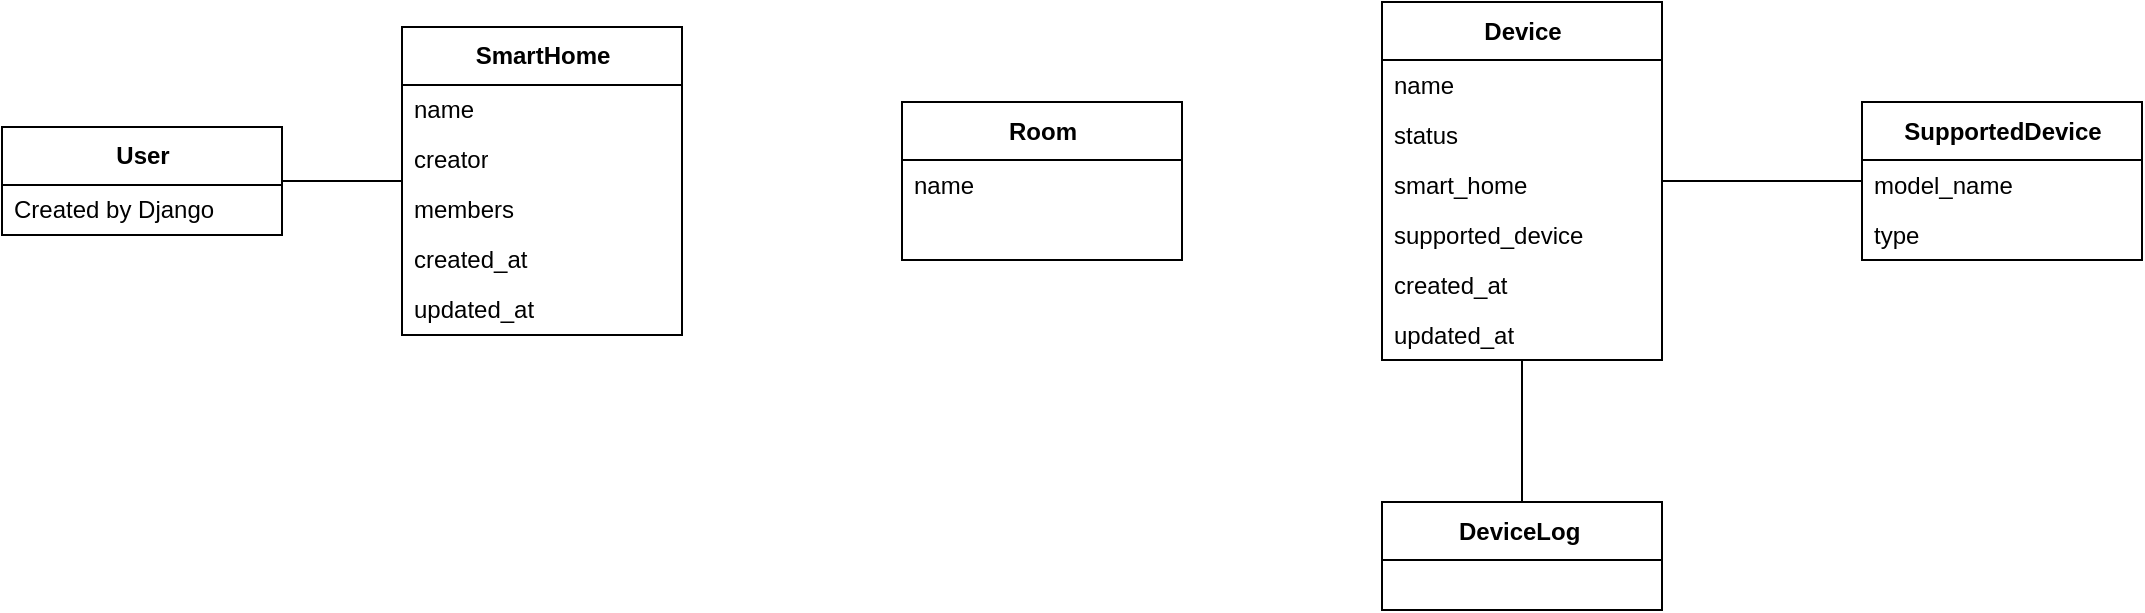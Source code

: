 <mxfile>
    <diagram id="LPxu8opnbpDsIdHZUwrW" name="Page-1">
        <mxGraphModel dx="2154" dy="511" grid="1" gridSize="10" guides="1" tooltips="1" connect="1" arrows="1" fold="1" page="1" pageScale="1" pageWidth="850" pageHeight="1100" math="0" shadow="0">
            <root>
                <mxCell id="0"/>
                <mxCell id="1" parent="0"/>
                <mxCell id="2" value="SmartHome" style="swimlane;fontStyle=1;align=center;verticalAlign=middle;childLayout=stackLayout;horizontal=1;startSize=29;horizontalStack=0;resizeParent=1;resizeParentMax=0;resizeLast=0;collapsible=0;marginBottom=0;html=1;" parent="1" vertex="1">
                    <mxGeometry x="-50" y="42.5" width="140" height="154" as="geometry"/>
                </mxCell>
                <mxCell id="10" value="name" style="text;html=1;strokeColor=none;fillColor=none;align=left;verticalAlign=middle;spacingLeft=4;spacingRight=4;overflow=hidden;rotatable=0;points=[[0,0.5],[1,0.5]];portConstraint=eastwest;" parent="2" vertex="1">
                    <mxGeometry y="29" width="140" height="25" as="geometry"/>
                </mxCell>
                <mxCell id="4" value="creator" style="text;html=1;strokeColor=none;fillColor=none;align=left;verticalAlign=middle;spacingLeft=4;spacingRight=4;overflow=hidden;rotatable=0;points=[[0,0.5],[1,0.5]];portConstraint=eastwest;" parent="2" vertex="1">
                    <mxGeometry y="54" width="140" height="25" as="geometry"/>
                </mxCell>
                <mxCell id="7" value="members" style="text;html=1;strokeColor=none;fillColor=none;align=left;verticalAlign=middle;spacingLeft=4;spacingRight=4;overflow=hidden;rotatable=0;points=[[0,0.5],[1,0.5]];portConstraint=eastwest;" parent="2" vertex="1">
                    <mxGeometry y="79" width="140" height="25" as="geometry"/>
                </mxCell>
                <mxCell id="8" value="created_at" style="text;html=1;strokeColor=none;fillColor=none;align=left;verticalAlign=middle;spacingLeft=4;spacingRight=4;overflow=hidden;rotatable=0;points=[[0,0.5],[1,0.5]];portConstraint=eastwest;" parent="2" vertex="1">
                    <mxGeometry y="104" width="140" height="25" as="geometry"/>
                </mxCell>
                <mxCell id="9" value="updated_at" style="text;html=1;strokeColor=none;fillColor=none;align=left;verticalAlign=middle;spacingLeft=4;spacingRight=4;overflow=hidden;rotatable=0;points=[[0,0.5],[1,0.5]];portConstraint=eastwest;" parent="2" vertex="1">
                    <mxGeometry y="129" width="140" height="25" as="geometry"/>
                </mxCell>
                <mxCell id="28" value="Device" style="swimlane;fontStyle=1;align=center;verticalAlign=middle;childLayout=stackLayout;horizontal=1;startSize=29;horizontalStack=0;resizeParent=1;resizeParentMax=0;resizeLast=0;collapsible=0;marginBottom=0;html=1;" parent="1" vertex="1">
                    <mxGeometry x="440" y="30" width="140" height="179" as="geometry"/>
                </mxCell>
                <mxCell id="29" value="name" style="text;html=1;strokeColor=none;fillColor=none;align=left;verticalAlign=middle;spacingLeft=4;spacingRight=4;overflow=hidden;rotatable=0;points=[[0,0.5],[1,0.5]];portConstraint=eastwest;" parent="28" vertex="1">
                    <mxGeometry y="29" width="140" height="25" as="geometry"/>
                </mxCell>
                <mxCell id="30" value="status" style="text;html=1;strokeColor=none;fillColor=none;align=left;verticalAlign=middle;spacingLeft=4;spacingRight=4;overflow=hidden;rotatable=0;points=[[0,0.5],[1,0.5]];portConstraint=eastwest;" parent="28" vertex="1">
                    <mxGeometry y="54" width="140" height="25" as="geometry"/>
                </mxCell>
                <mxCell id="31" value="smart_home" style="text;html=1;strokeColor=none;fillColor=none;align=left;verticalAlign=middle;spacingLeft=4;spacingRight=4;overflow=hidden;rotatable=0;points=[[0,0.5],[1,0.5]];portConstraint=eastwest;" parent="28" vertex="1">
                    <mxGeometry y="79" width="140" height="25" as="geometry"/>
                </mxCell>
                <mxCell id="32" value="supported_device" style="text;html=1;strokeColor=none;fillColor=none;align=left;verticalAlign=middle;spacingLeft=4;spacingRight=4;overflow=hidden;rotatable=0;points=[[0,0.5],[1,0.5]];portConstraint=eastwest;" parent="28" vertex="1">
                    <mxGeometry y="104" width="140" height="25" as="geometry"/>
                </mxCell>
                <mxCell id="33" value="created_at" style="text;html=1;strokeColor=none;fillColor=none;align=left;verticalAlign=middle;spacingLeft=4;spacingRight=4;overflow=hidden;rotatable=0;points=[[0,0.5],[1,0.5]];portConstraint=eastwest;" parent="28" vertex="1">
                    <mxGeometry y="129" width="140" height="25" as="geometry"/>
                </mxCell>
                <mxCell id="34" value="updated_at" style="text;html=1;strokeColor=none;fillColor=none;align=left;verticalAlign=middle;spacingLeft=4;spacingRight=4;overflow=hidden;rotatable=0;points=[[0,0.5],[1,0.5]];portConstraint=eastwest;" parent="28" vertex="1">
                    <mxGeometry y="154" width="140" height="25" as="geometry"/>
                </mxCell>
                <mxCell id="36" value="SupportedDevice" style="swimlane;fontStyle=1;align=center;verticalAlign=middle;childLayout=stackLayout;horizontal=1;startSize=29;horizontalStack=0;resizeParent=1;resizeParentMax=0;resizeLast=0;collapsible=0;marginBottom=0;html=1;" parent="1" vertex="1">
                    <mxGeometry x="680" y="80" width="140" height="79" as="geometry"/>
                </mxCell>
                <mxCell id="37" value="model_name" style="text;html=1;strokeColor=none;fillColor=none;align=left;verticalAlign=middle;spacingLeft=4;spacingRight=4;overflow=hidden;rotatable=0;points=[[0,0.5],[1,0.5]];portConstraint=eastwest;" parent="36" vertex="1">
                    <mxGeometry y="29" width="140" height="25" as="geometry"/>
                </mxCell>
                <mxCell id="38" value="type" style="text;html=1;strokeColor=none;fillColor=none;align=left;verticalAlign=middle;spacingLeft=4;spacingRight=4;overflow=hidden;rotatable=0;points=[[0,0.5],[1,0.5]];portConstraint=eastwest;" parent="36" vertex="1">
                    <mxGeometry y="54" width="140" height="25" as="geometry"/>
                </mxCell>
                <mxCell id="43" value="" style="endArrow=none;html=1;" parent="1" source="28" target="36" edge="1">
                    <mxGeometry width="50" height="50" relative="1" as="geometry">
                        <mxPoint x="640" y="272.5" as="sourcePoint"/>
                        <mxPoint x="690" y="222.5" as="targetPoint"/>
                    </mxGeometry>
                </mxCell>
                <mxCell id="44" value="User" style="swimlane;fontStyle=1;align=center;verticalAlign=middle;childLayout=stackLayout;horizontal=1;startSize=29;horizontalStack=0;resizeParent=1;resizeParentMax=0;resizeLast=0;collapsible=0;marginBottom=0;html=1;" parent="1" vertex="1">
                    <mxGeometry x="-250" y="92.5" width="140" height="54" as="geometry"/>
                </mxCell>
                <mxCell id="49" value="Created by Django" style="text;html=1;strokeColor=none;fillColor=none;align=left;verticalAlign=middle;spacingLeft=4;spacingRight=4;overflow=hidden;rotatable=0;points=[[0,0.5],[1,0.5]];portConstraint=eastwest;" parent="44" vertex="1">
                    <mxGeometry y="29" width="140" height="25" as="geometry"/>
                </mxCell>
                <mxCell id="51" value="" style="endArrow=none;html=1;" parent="1" source="44" target="2" edge="1">
                    <mxGeometry width="50" height="50" relative="1" as="geometry">
                        <mxPoint x="-190" y="380" as="sourcePoint"/>
                        <mxPoint x="-140" y="330" as="targetPoint"/>
                    </mxGeometry>
                </mxCell>
                <mxCell id="52" value="DeviceLog&amp;nbsp;" style="swimlane;fontStyle=1;align=center;verticalAlign=middle;childLayout=stackLayout;horizontal=1;startSize=29;horizontalStack=0;resizeParent=1;resizeParentMax=0;resizeLast=0;collapsible=0;marginBottom=0;html=1;" vertex="1" parent="1">
                    <mxGeometry x="440" y="280" width="140" height="54" as="geometry"/>
                </mxCell>
                <mxCell id="57" style="text;html=1;strokeColor=none;fillColor=none;align=left;verticalAlign=middle;spacingLeft=4;spacingRight=4;overflow=hidden;rotatable=0;points=[[0,0.5],[1,0.5]];portConstraint=eastwest;" vertex="1" parent="52">
                    <mxGeometry y="29" width="140" height="25" as="geometry"/>
                </mxCell>
                <mxCell id="56" value="" style="endArrow=none;html=1;" edge="1" parent="1" source="52" target="28">
                    <mxGeometry width="50" height="50" relative="1" as="geometry">
                        <mxPoint x="390" y="340" as="sourcePoint"/>
                        <mxPoint x="440" y="290" as="targetPoint"/>
                    </mxGeometry>
                </mxCell>
                <mxCell id="58" value="Room" style="swimlane;fontStyle=1;align=center;verticalAlign=middle;childLayout=stackLayout;horizontal=1;startSize=29;horizontalStack=0;resizeParent=1;resizeParentMax=0;resizeLast=0;collapsible=0;marginBottom=0;html=1;" vertex="1" parent="1">
                    <mxGeometry x="200" y="80" width="140" height="79" as="geometry"/>
                </mxCell>
                <mxCell id="60" value="name" style="text;html=1;strokeColor=none;fillColor=none;align=left;verticalAlign=middle;spacingLeft=4;spacingRight=4;overflow=hidden;rotatable=0;points=[[0,0.5],[1,0.5]];portConstraint=eastwest;" vertex="1" parent="58">
                    <mxGeometry y="29" width="140" height="25" as="geometry"/>
                </mxCell>
                <mxCell id="61" style="text;html=1;strokeColor=none;fillColor=none;align=left;verticalAlign=middle;spacingLeft=4;spacingRight=4;overflow=hidden;rotatable=0;points=[[0,0.5],[1,0.5]];portConstraint=eastwest;" vertex="1" parent="58">
                    <mxGeometry y="54" width="140" height="25" as="geometry"/>
                </mxCell>
            </root>
        </mxGraphModel>
    </diagram>
</mxfile>